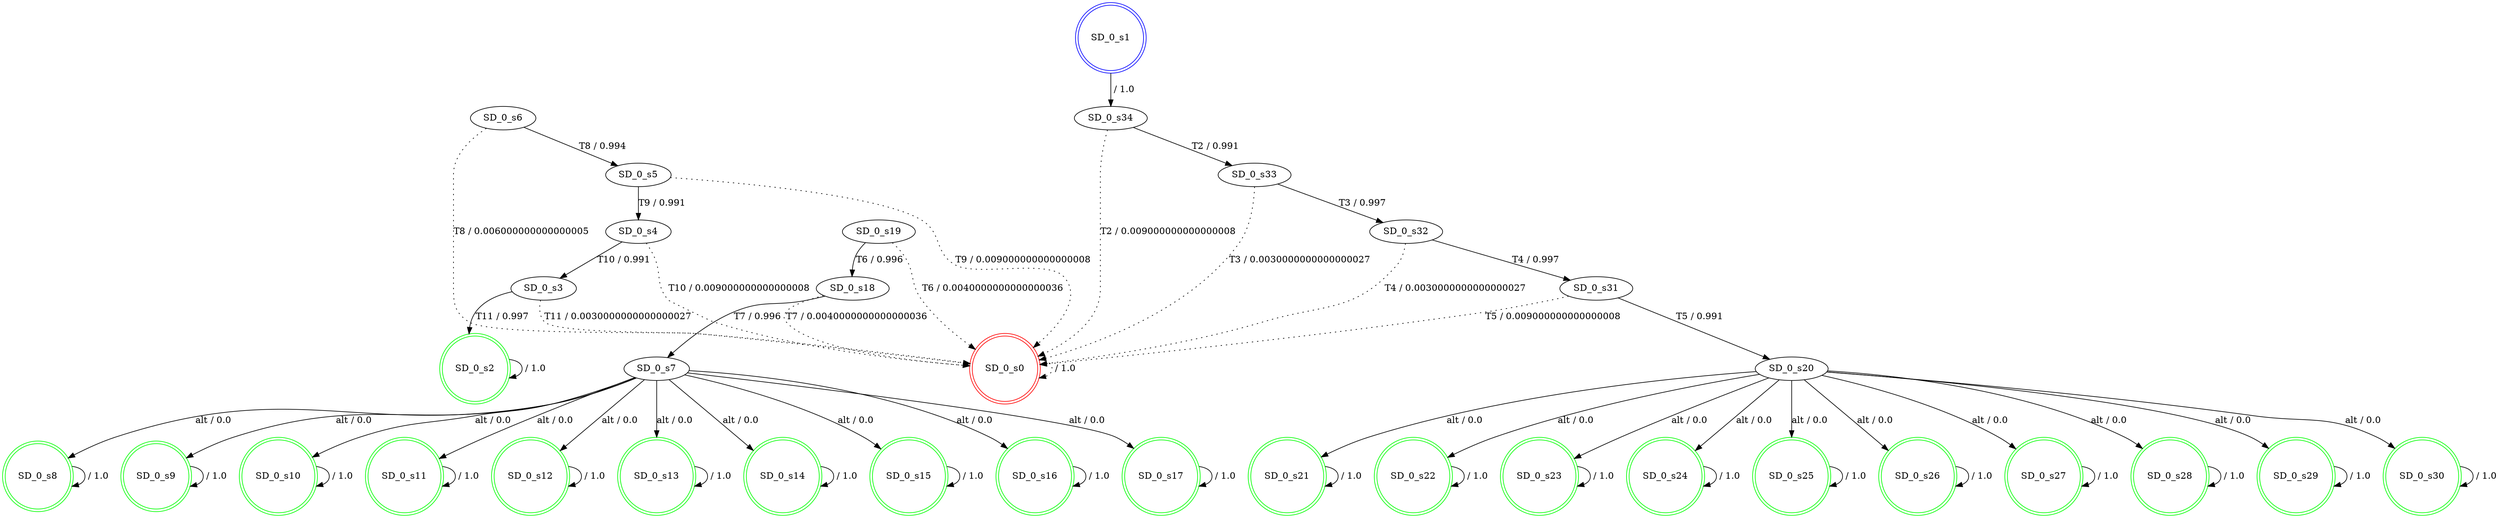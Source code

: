 digraph graphname {
SD_0_s0 [label="SD_0_s0",color=red,shape=doublecircle ];
SD_0_s1 [label="SD_0_s1",color=blue,shape=doublecircle ];
SD_0_s2 [label="SD_0_s2",color=green,shape=doublecircle ];
SD_0_s3 [label="SD_0_s3" ];
SD_0_s4 [label="SD_0_s4" ];
SD_0_s5 [label="SD_0_s5" ];
SD_0_s6 [label="SD_0_s6" ];
SD_0_s7 [label="SD_0_s7" ];
SD_0_s8 [label="SD_0_s8",color=green,shape=doublecircle ];
SD_0_s9 [label="SD_0_s9",color=green,shape=doublecircle ];
SD_0_s10 [label="SD_0_s10",color=green,shape=doublecircle ];
SD_0_s11 [label="SD_0_s11",color=green,shape=doublecircle ];
SD_0_s12 [label="SD_0_s12",color=green,shape=doublecircle ];
SD_0_s13 [label="SD_0_s13",color=green,shape=doublecircle ];
SD_0_s14 [label="SD_0_s14",color=green,shape=doublecircle ];
SD_0_s15 [label="SD_0_s15",color=green,shape=doublecircle ];
SD_0_s16 [label="SD_0_s16",color=green,shape=doublecircle ];
SD_0_s17 [label="SD_0_s17",color=green,shape=doublecircle ];
SD_0_s18 [label="SD_0_s18" ];
SD_0_s19 [label="SD_0_s19" ];
SD_0_s20 [label="SD_0_s20" ];
SD_0_s21 [label="SD_0_s21",color=green,shape=doublecircle ];
SD_0_s22 [label="SD_0_s22",color=green,shape=doublecircle ];
SD_0_s23 [label="SD_0_s23",color=green,shape=doublecircle ];
SD_0_s24 [label="SD_0_s24",color=green,shape=doublecircle ];
SD_0_s25 [label="SD_0_s25",color=green,shape=doublecircle ];
SD_0_s26 [label="SD_0_s26",color=green,shape=doublecircle ];
SD_0_s27 [label="SD_0_s27",color=green,shape=doublecircle ];
SD_0_s28 [label="SD_0_s28",color=green,shape=doublecircle ];
SD_0_s29 [label="SD_0_s29",color=green,shape=doublecircle ];
SD_0_s30 [label="SD_0_s30",color=green,shape=doublecircle ];
SD_0_s31 [label="SD_0_s31" ];
SD_0_s32 [label="SD_0_s32" ];
SD_0_s33 [label="SD_0_s33" ];
SD_0_s34 [label="SD_0_s34" ];
SD_0_s0 -> SD_0_s0 [label=" / 1.0", style=dotted];
SD_0_s1 -> SD_0_s34 [label=" / 1.0"];
SD_0_s2 -> SD_0_s2 [label=" / 1.0"];
SD_0_s3 -> SD_0_s2 [label="T11 / 0.997"];
SD_0_s3 -> SD_0_s0 [label="T11 / 0.0030000000000000027", style=dotted];
SD_0_s4 -> SD_0_s3 [label="T10 / 0.991"];
SD_0_s4 -> SD_0_s0 [label="T10 / 0.009000000000000008", style=dotted];
SD_0_s5 -> SD_0_s4 [label="T9 / 0.991"];
SD_0_s5 -> SD_0_s0 [label="T9 / 0.009000000000000008", style=dotted];
SD_0_s6 -> SD_0_s5 [label="T8 / 0.994"];
SD_0_s6 -> SD_0_s0 [label="T8 / 0.006000000000000005", style=dotted];
SD_0_s7 -> SD_0_s8 [label="alt / 0.0"];
SD_0_s7 -> SD_0_s9 [label="alt / 0.0"];
SD_0_s7 -> SD_0_s10 [label="alt / 0.0"];
SD_0_s7 -> SD_0_s11 [label="alt / 0.0"];
SD_0_s7 -> SD_0_s12 [label="alt / 0.0"];
SD_0_s7 -> SD_0_s13 [label="alt / 0.0"];
SD_0_s7 -> SD_0_s14 [label="alt / 0.0"];
SD_0_s7 -> SD_0_s15 [label="alt / 0.0"];
SD_0_s7 -> SD_0_s16 [label="alt / 0.0"];
SD_0_s7 -> SD_0_s17 [label="alt / 0.0"];
SD_0_s8 -> SD_0_s8 [label=" / 1.0"];
SD_0_s9 -> SD_0_s9 [label=" / 1.0"];
SD_0_s10 -> SD_0_s10 [label=" / 1.0"];
SD_0_s11 -> SD_0_s11 [label=" / 1.0"];
SD_0_s12 -> SD_0_s12 [label=" / 1.0"];
SD_0_s13 -> SD_0_s13 [label=" / 1.0"];
SD_0_s14 -> SD_0_s14 [label=" / 1.0"];
SD_0_s15 -> SD_0_s15 [label=" / 1.0"];
SD_0_s16 -> SD_0_s16 [label=" / 1.0"];
SD_0_s17 -> SD_0_s17 [label=" / 1.0"];
SD_0_s18 -> SD_0_s7 [label="T7 / 0.996"];
SD_0_s18 -> SD_0_s0 [label="T7 / 0.0040000000000000036", style=dotted];
SD_0_s19 -> SD_0_s18 [label="T6 / 0.996"];
SD_0_s19 -> SD_0_s0 [label="T6 / 0.0040000000000000036", style=dotted];
SD_0_s20 -> SD_0_s21 [label="alt / 0.0"];
SD_0_s20 -> SD_0_s22 [label="alt / 0.0"];
SD_0_s20 -> SD_0_s23 [label="alt / 0.0"];
SD_0_s20 -> SD_0_s24 [label="alt / 0.0"];
SD_0_s20 -> SD_0_s25 [label="alt / 0.0"];
SD_0_s20 -> SD_0_s26 [label="alt / 0.0"];
SD_0_s20 -> SD_0_s27 [label="alt / 0.0"];
SD_0_s20 -> SD_0_s28 [label="alt / 0.0"];
SD_0_s20 -> SD_0_s29 [label="alt / 0.0"];
SD_0_s20 -> SD_0_s30 [label="alt / 0.0"];
SD_0_s21 -> SD_0_s21 [label=" / 1.0"];
SD_0_s22 -> SD_0_s22 [label=" / 1.0"];
SD_0_s23 -> SD_0_s23 [label=" / 1.0"];
SD_0_s24 -> SD_0_s24 [label=" / 1.0"];
SD_0_s25 -> SD_0_s25 [label=" / 1.0"];
SD_0_s26 -> SD_0_s26 [label=" / 1.0"];
SD_0_s27 -> SD_0_s27 [label=" / 1.0"];
SD_0_s28 -> SD_0_s28 [label=" / 1.0"];
SD_0_s29 -> SD_0_s29 [label=" / 1.0"];
SD_0_s30 -> SD_0_s30 [label=" / 1.0"];
SD_0_s31 -> SD_0_s20 [label="T5 / 0.991"];
SD_0_s31 -> SD_0_s0 [label="T5 / 0.009000000000000008", style=dotted];
SD_0_s32 -> SD_0_s31 [label="T4 / 0.997"];
SD_0_s32 -> SD_0_s0 [label="T4 / 0.0030000000000000027", style=dotted];
SD_0_s33 -> SD_0_s32 [label="T3 / 0.997"];
SD_0_s33 -> SD_0_s0 [label="T3 / 0.0030000000000000027", style=dotted];
SD_0_s34 -> SD_0_s33 [label="T2 / 0.991"];
SD_0_s34 -> SD_0_s0 [label="T2 / 0.009000000000000008", style=dotted];
}
